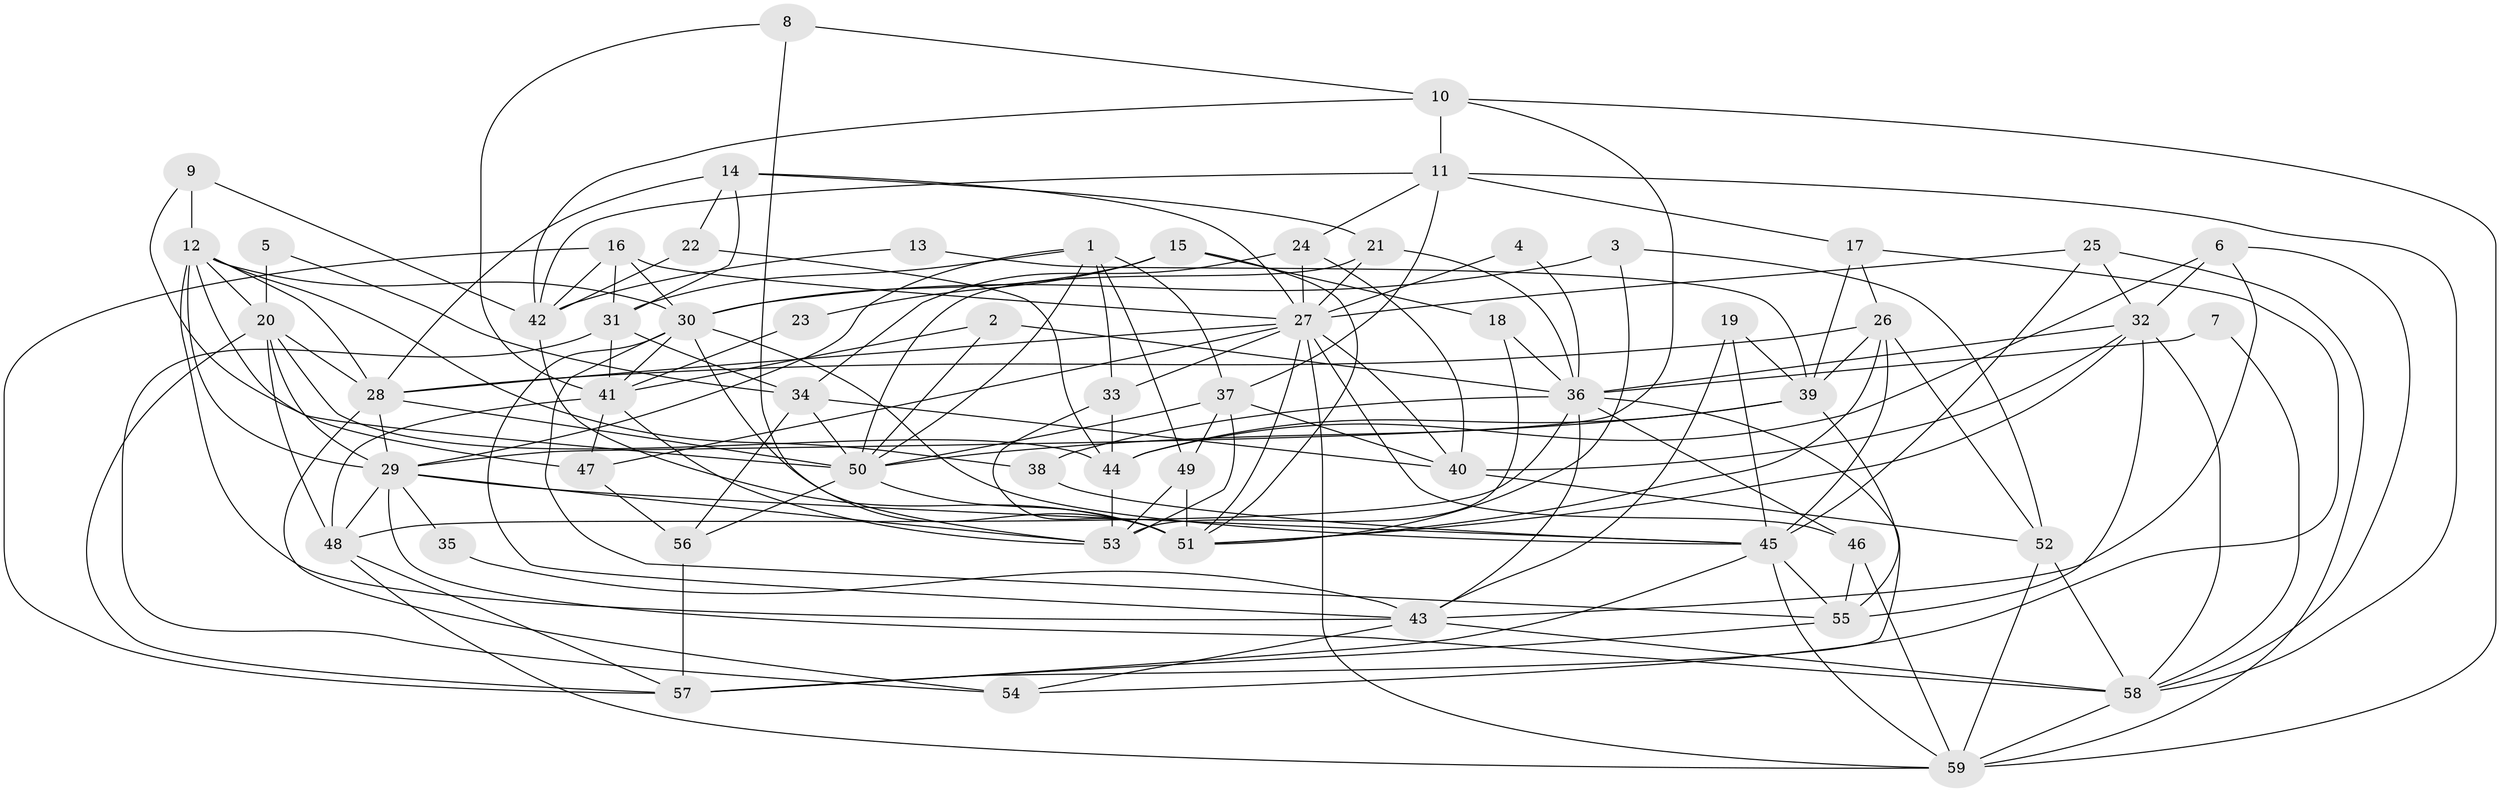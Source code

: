 // original degree distribution, {5: 0.21367521367521367, 3: 0.2564102564102564, 4: 0.29914529914529914, 2: 0.11965811965811966, 8: 0.02564102564102564, 6: 0.07692307692307693, 7: 0.008547008547008548}
// Generated by graph-tools (version 1.1) at 2025/50/03/09/25 03:50:10]
// undirected, 59 vertices, 163 edges
graph export_dot {
graph [start="1"]
  node [color=gray90,style=filled];
  1;
  2;
  3;
  4;
  5;
  6;
  7;
  8;
  9;
  10;
  11;
  12;
  13;
  14;
  15;
  16;
  17;
  18;
  19;
  20;
  21;
  22;
  23;
  24;
  25;
  26;
  27;
  28;
  29;
  30;
  31;
  32;
  33;
  34;
  35;
  36;
  37;
  38;
  39;
  40;
  41;
  42;
  43;
  44;
  45;
  46;
  47;
  48;
  49;
  50;
  51;
  52;
  53;
  54;
  55;
  56;
  57;
  58;
  59;
  1 -- 29 [weight=1.0];
  1 -- 31 [weight=1.0];
  1 -- 33 [weight=1.0];
  1 -- 37 [weight=1.0];
  1 -- 49 [weight=1.0];
  1 -- 50 [weight=1.0];
  2 -- 36 [weight=1.0];
  2 -- 41 [weight=1.0];
  2 -- 50 [weight=1.0];
  3 -- 30 [weight=1.0];
  3 -- 51 [weight=1.0];
  3 -- 52 [weight=1.0];
  4 -- 27 [weight=1.0];
  4 -- 36 [weight=1.0];
  5 -- 20 [weight=1.0];
  5 -- 34 [weight=1.0];
  6 -- 32 [weight=1.0];
  6 -- 43 [weight=1.0];
  6 -- 44 [weight=1.0];
  6 -- 58 [weight=1.0];
  7 -- 36 [weight=1.0];
  7 -- 58 [weight=1.0];
  8 -- 10 [weight=1.0];
  8 -- 41 [weight=1.0];
  8 -- 53 [weight=1.0];
  9 -- 12 [weight=1.0];
  9 -- 42 [weight=1.0];
  9 -- 50 [weight=1.0];
  10 -- 11 [weight=1.0];
  10 -- 29 [weight=1.0];
  10 -- 42 [weight=1.0];
  10 -- 59 [weight=1.0];
  11 -- 17 [weight=1.0];
  11 -- 24 [weight=1.0];
  11 -- 37 [weight=1.0];
  11 -- 42 [weight=1.0];
  11 -- 58 [weight=1.0];
  12 -- 20 [weight=1.0];
  12 -- 28 [weight=1.0];
  12 -- 29 [weight=2.0];
  12 -- 30 [weight=1.0];
  12 -- 38 [weight=1.0];
  12 -- 43 [weight=2.0];
  12 -- 47 [weight=1.0];
  13 -- 39 [weight=1.0];
  13 -- 42 [weight=1.0];
  14 -- 21 [weight=1.0];
  14 -- 22 [weight=1.0];
  14 -- 27 [weight=1.0];
  14 -- 28 [weight=1.0];
  14 -- 31 [weight=1.0];
  15 -- 18 [weight=1.0];
  15 -- 23 [weight=1.0];
  15 -- 30 [weight=1.0];
  15 -- 51 [weight=1.0];
  16 -- 27 [weight=1.0];
  16 -- 30 [weight=1.0];
  16 -- 31 [weight=1.0];
  16 -- 42 [weight=1.0];
  16 -- 57 [weight=1.0];
  17 -- 26 [weight=1.0];
  17 -- 39 [weight=1.0];
  17 -- 54 [weight=1.0];
  18 -- 36 [weight=1.0];
  18 -- 53 [weight=1.0];
  19 -- 39 [weight=1.0];
  19 -- 43 [weight=1.0];
  19 -- 45 [weight=1.0];
  20 -- 28 [weight=1.0];
  20 -- 29 [weight=1.0];
  20 -- 44 [weight=1.0];
  20 -- 48 [weight=1.0];
  20 -- 57 [weight=1.0];
  21 -- 27 [weight=1.0];
  21 -- 36 [weight=1.0];
  21 -- 50 [weight=1.0];
  22 -- 42 [weight=1.0];
  22 -- 44 [weight=1.0];
  23 -- 41 [weight=1.0];
  24 -- 27 [weight=1.0];
  24 -- 34 [weight=1.0];
  24 -- 40 [weight=1.0];
  25 -- 27 [weight=1.0];
  25 -- 32 [weight=1.0];
  25 -- 45 [weight=1.0];
  25 -- 59 [weight=1.0];
  26 -- 28 [weight=1.0];
  26 -- 39 [weight=1.0];
  26 -- 45 [weight=1.0];
  26 -- 51 [weight=1.0];
  26 -- 52 [weight=1.0];
  27 -- 28 [weight=1.0];
  27 -- 33 [weight=1.0];
  27 -- 40 [weight=2.0];
  27 -- 46 [weight=1.0];
  27 -- 47 [weight=1.0];
  27 -- 51 [weight=1.0];
  27 -- 59 [weight=1.0];
  28 -- 29 [weight=1.0];
  28 -- 50 [weight=1.0];
  28 -- 54 [weight=1.0];
  29 -- 35 [weight=1.0];
  29 -- 45 [weight=1.0];
  29 -- 48 [weight=1.0];
  29 -- 53 [weight=1.0];
  29 -- 58 [weight=1.0];
  30 -- 41 [weight=1.0];
  30 -- 43 [weight=1.0];
  30 -- 45 [weight=1.0];
  30 -- 51 [weight=1.0];
  30 -- 55 [weight=1.0];
  31 -- 34 [weight=1.0];
  31 -- 41 [weight=1.0];
  31 -- 54 [weight=1.0];
  32 -- 36 [weight=1.0];
  32 -- 40 [weight=1.0];
  32 -- 51 [weight=1.0];
  32 -- 55 [weight=1.0];
  32 -- 58 [weight=1.0];
  33 -- 44 [weight=1.0];
  33 -- 51 [weight=1.0];
  34 -- 40 [weight=1.0];
  34 -- 50 [weight=1.0];
  34 -- 56 [weight=1.0];
  35 -- 43 [weight=1.0];
  36 -- 38 [weight=1.0];
  36 -- 43 [weight=1.0];
  36 -- 46 [weight=1.0];
  36 -- 48 [weight=1.0];
  36 -- 57 [weight=1.0];
  37 -- 40 [weight=1.0];
  37 -- 49 [weight=1.0];
  37 -- 50 [weight=1.0];
  37 -- 53 [weight=1.0];
  38 -- 45 [weight=1.0];
  39 -- 44 [weight=1.0];
  39 -- 50 [weight=1.0];
  39 -- 55 [weight=1.0];
  40 -- 52 [weight=1.0];
  41 -- 47 [weight=1.0];
  41 -- 48 [weight=1.0];
  41 -- 53 [weight=1.0];
  42 -- 51 [weight=1.0];
  43 -- 54 [weight=1.0];
  43 -- 58 [weight=1.0];
  44 -- 53 [weight=1.0];
  45 -- 55 [weight=1.0];
  45 -- 57 [weight=1.0];
  45 -- 59 [weight=1.0];
  46 -- 55 [weight=1.0];
  46 -- 59 [weight=1.0];
  47 -- 56 [weight=1.0];
  48 -- 57 [weight=1.0];
  48 -- 59 [weight=1.0];
  49 -- 51 [weight=2.0];
  49 -- 53 [weight=1.0];
  50 -- 51 [weight=1.0];
  50 -- 56 [weight=1.0];
  52 -- 58 [weight=1.0];
  52 -- 59 [weight=1.0];
  55 -- 57 [weight=1.0];
  56 -- 57 [weight=1.0];
  58 -- 59 [weight=1.0];
}
